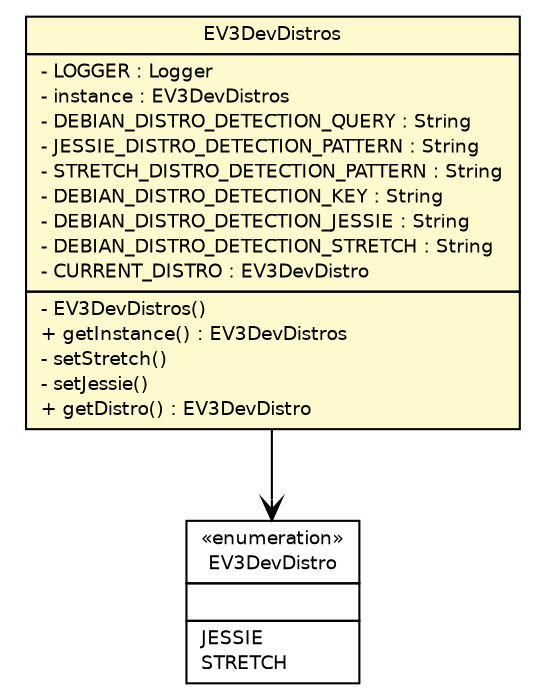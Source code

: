 #!/usr/local/bin/dot
#
# Class diagram 
# Generated by UMLGraph version R5_6-24-gf6e263 (http://www.umlgraph.org/)
#

digraph G {
	edge [fontname="Helvetica",fontsize=10,labelfontname="Helvetica",labelfontsize=10];
	node [fontname="Helvetica",fontsize=10,shape=plaintext];
	nodesep=0.25;
	ranksep=0.5;
	// ev3dev.hardware.EV3DevDistro
	c2066 [label=<<table title="ev3dev.hardware.EV3DevDistro" border="0" cellborder="1" cellspacing="0" cellpadding="2" port="p" href="./EV3DevDistro.html">
		<tr><td><table border="0" cellspacing="0" cellpadding="1">
<tr><td align="center" balign="center"> &#171;enumeration&#187; </td></tr>
<tr><td align="center" balign="center"> EV3DevDistro </td></tr>
		</table></td></tr>
		<tr><td><table border="0" cellspacing="0" cellpadding="1">
<tr><td align="left" balign="left">  </td></tr>
		</table></td></tr>
		<tr><td><table border="0" cellspacing="0" cellpadding="1">
<tr><td align="left" balign="left"> JESSIE </td></tr>
<tr><td align="left" balign="left"> STRETCH </td></tr>
		</table></td></tr>
		</table>>, URL="./EV3DevDistro.html", fontname="Helvetica", fontcolor="black", fontsize=9.0];
	// ev3dev.hardware.EV3DevDistros
	c2067 [label=<<table title="ev3dev.hardware.EV3DevDistros" border="0" cellborder="1" cellspacing="0" cellpadding="2" port="p" bgcolor="lemonChiffon" href="./EV3DevDistros.html">
		<tr><td><table border="0" cellspacing="0" cellpadding="1">
<tr><td align="center" balign="center"> EV3DevDistros </td></tr>
		</table></td></tr>
		<tr><td><table border="0" cellspacing="0" cellpadding="1">
<tr><td align="left" balign="left"> - LOGGER : Logger </td></tr>
<tr><td align="left" balign="left"> - instance : EV3DevDistros </td></tr>
<tr><td align="left" balign="left"> - DEBIAN_DISTRO_DETECTION_QUERY : String </td></tr>
<tr><td align="left" balign="left"> - JESSIE_DISTRO_DETECTION_PATTERN : String </td></tr>
<tr><td align="left" balign="left"> - STRETCH_DISTRO_DETECTION_PATTERN : String </td></tr>
<tr><td align="left" balign="left"> - DEBIAN_DISTRO_DETECTION_KEY : String </td></tr>
<tr><td align="left" balign="left"> - DEBIAN_DISTRO_DETECTION_JESSIE : String </td></tr>
<tr><td align="left" balign="left"> - DEBIAN_DISTRO_DETECTION_STRETCH : String </td></tr>
<tr><td align="left" balign="left"> - CURRENT_DISTRO : EV3DevDistro </td></tr>
		</table></td></tr>
		<tr><td><table border="0" cellspacing="0" cellpadding="1">
<tr><td align="left" balign="left"> - EV3DevDistros() </td></tr>
<tr><td align="left" balign="left"> + getInstance() : EV3DevDistros </td></tr>
<tr><td align="left" balign="left"> - setStretch() </td></tr>
<tr><td align="left" balign="left"> - setJessie() </td></tr>
<tr><td align="left" balign="left"> + getDistro() : EV3DevDistro </td></tr>
		</table></td></tr>
		</table>>, URL="./EV3DevDistros.html", fontname="Helvetica", fontcolor="black", fontsize=9.0];
	// ev3dev.hardware.EV3DevDistros NAVASSOC ev3dev.hardware.EV3DevDistro
	c2067:p -> c2066:p [taillabel="", label="", headlabel="", fontname="Helvetica", fontcolor="black", fontsize=10.0, color="black", arrowhead=open];
}

